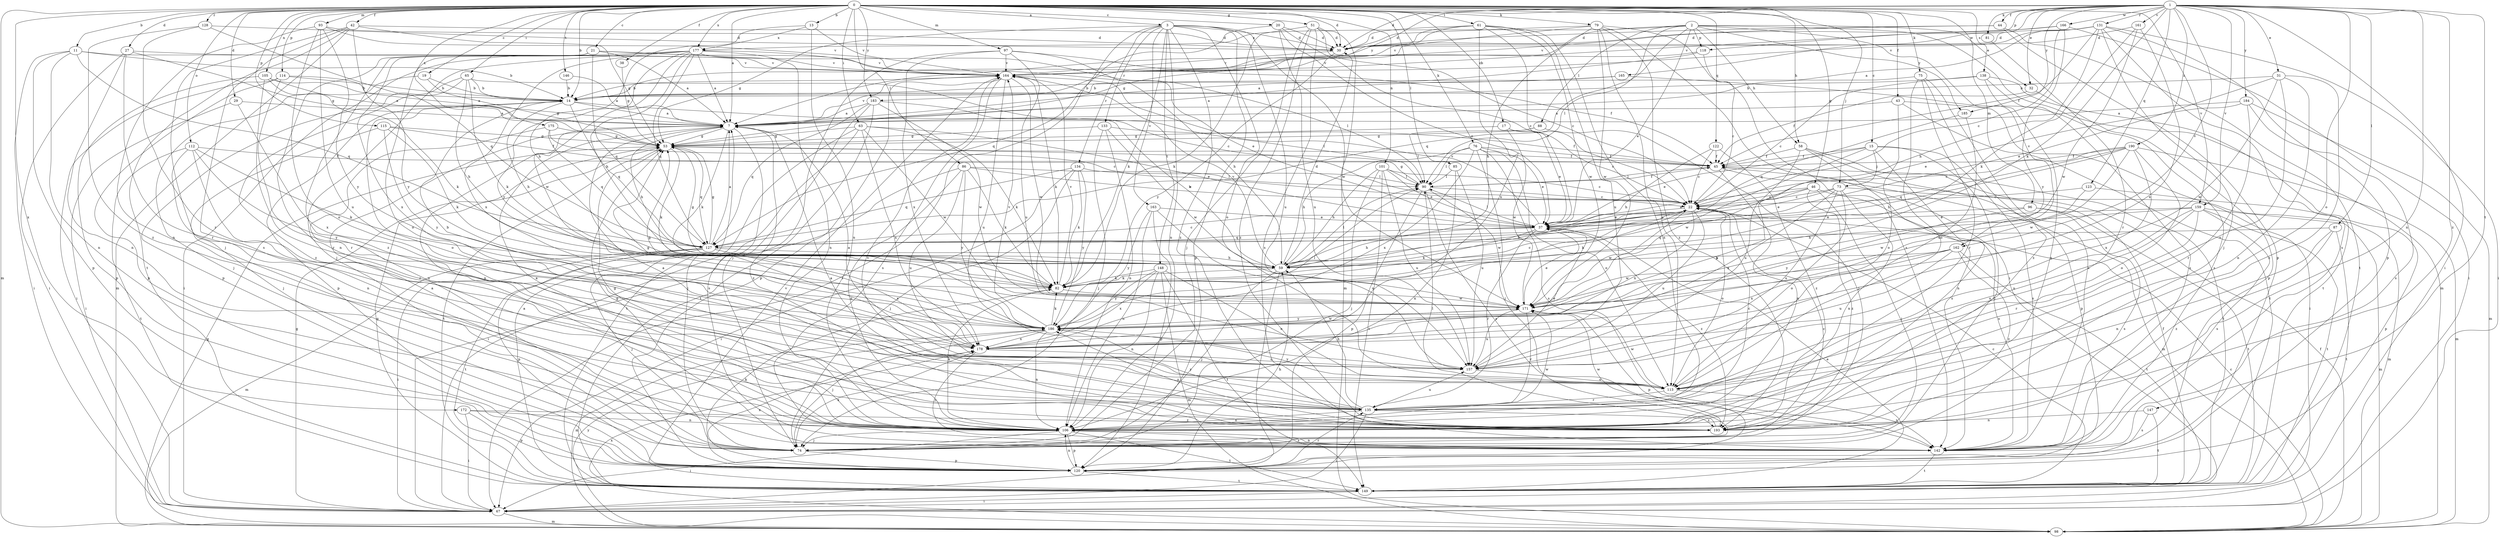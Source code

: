 strict digraph  {
0;
1;
2;
3;
7;
11;
13;
14;
15;
17;
19;
20;
21;
22;
27;
29;
30;
31;
32;
37;
38;
42;
43;
44;
45;
46;
51;
53;
58;
59;
61;
63;
65;
67;
73;
74;
75;
76;
79;
81;
82;
85;
86;
87;
88;
90;
93;
96;
97;
98;
101;
105;
106;
112;
113;
114;
115;
118;
120;
122;
123;
127;
128;
131;
133;
134;
135;
138;
142;
146;
147;
148;
149;
157;
159;
161;
162;
163;
164;
165;
166;
171;
172;
175;
177;
178;
183;
184;
185;
186;
190;
193;
0 -> 3  [label=a];
0 -> 7  [label=a];
0 -> 11  [label=b];
0 -> 13  [label=b];
0 -> 14  [label=b];
0 -> 15  [label=c];
0 -> 17  [label=c];
0 -> 19  [label=c];
0 -> 20  [label=c];
0 -> 21  [label=c];
0 -> 27  [label=d];
0 -> 29  [label=d];
0 -> 30  [label=d];
0 -> 38  [label=f];
0 -> 42  [label=f];
0 -> 43  [label=f];
0 -> 46  [label=g];
0 -> 51  [label=g];
0 -> 58  [label=h];
0 -> 61  [label=i];
0 -> 63  [label=i];
0 -> 65  [label=i];
0 -> 73  [label=j];
0 -> 75  [label=k];
0 -> 76  [label=k];
0 -> 79  [label=k];
0 -> 85  [label=l];
0 -> 86  [label=l];
0 -> 93  [label=m];
0 -> 96  [label=m];
0 -> 97  [label=m];
0 -> 98  [label=m];
0 -> 101  [label=n];
0 -> 105  [label=n];
0 -> 112  [label=o];
0 -> 114  [label=p];
0 -> 115  [label=p];
0 -> 122  [label=q];
0 -> 128  [label=r];
0 -> 138  [label=s];
0 -> 146  [label=t];
0 -> 159  [label=v];
0 -> 172  [label=x];
0 -> 175  [label=x];
0 -> 177  [label=x];
0 -> 183  [label=y];
1 -> 30  [label=d];
1 -> 31  [label=e];
1 -> 32  [label=e];
1 -> 44  [label=f];
1 -> 67  [label=i];
1 -> 81  [label=k];
1 -> 82  [label=k];
1 -> 87  [label=l];
1 -> 106  [label=n];
1 -> 113  [label=o];
1 -> 118  [label=p];
1 -> 123  [label=q];
1 -> 131  [label=r];
1 -> 147  [label=t];
1 -> 159  [label=v];
1 -> 161  [label=v];
1 -> 162  [label=v];
1 -> 165  [label=w];
1 -> 166  [label=w];
1 -> 183  [label=y];
1 -> 184  [label=y];
1 -> 185  [label=y];
1 -> 190  [label=z];
1 -> 193  [label=z];
2 -> 14  [label=b];
2 -> 32  [label=e];
2 -> 37  [label=e];
2 -> 58  [label=h];
2 -> 88  [label=l];
2 -> 90  [label=l];
2 -> 98  [label=m];
2 -> 118  [label=p];
2 -> 127  [label=q];
2 -> 162  [label=v];
2 -> 177  [label=x];
2 -> 185  [label=y];
3 -> 30  [label=d];
3 -> 53  [label=g];
3 -> 67  [label=i];
3 -> 82  [label=k];
3 -> 106  [label=n];
3 -> 113  [label=o];
3 -> 120  [label=p];
3 -> 133  [label=r];
3 -> 134  [label=r];
3 -> 148  [label=t];
3 -> 157  [label=u];
3 -> 163  [label=v];
3 -> 171  [label=w];
3 -> 193  [label=z];
7 -> 53  [label=g];
7 -> 59  [label=h];
7 -> 82  [label=k];
7 -> 106  [label=n];
7 -> 142  [label=s];
7 -> 164  [label=v];
7 -> 193  [label=z];
11 -> 14  [label=b];
11 -> 67  [label=i];
11 -> 106  [label=n];
11 -> 120  [label=p];
11 -> 127  [label=q];
11 -> 164  [label=v];
13 -> 59  [label=h];
13 -> 106  [label=n];
13 -> 164  [label=v];
13 -> 177  [label=x];
14 -> 7  [label=a];
14 -> 59  [label=h];
14 -> 90  [label=l];
14 -> 113  [label=o];
14 -> 120  [label=p];
14 -> 127  [label=q];
15 -> 37  [label=e];
15 -> 45  [label=f];
15 -> 73  [label=j];
15 -> 74  [label=j];
15 -> 106  [label=n];
15 -> 142  [label=s];
15 -> 171  [label=w];
17 -> 22  [label=c];
17 -> 37  [label=e];
17 -> 53  [label=g];
17 -> 171  [label=w];
19 -> 14  [label=b];
19 -> 53  [label=g];
19 -> 74  [label=j];
20 -> 22  [label=c];
20 -> 30  [label=d];
20 -> 37  [label=e];
20 -> 127  [label=q];
20 -> 157  [label=u];
21 -> 7  [label=a];
21 -> 90  [label=l];
21 -> 106  [label=n];
21 -> 113  [label=o];
21 -> 127  [label=q];
21 -> 164  [label=v];
21 -> 178  [label=x];
21 -> 193  [label=z];
22 -> 37  [label=e];
22 -> 59  [label=h];
22 -> 82  [label=k];
22 -> 113  [label=o];
22 -> 157  [label=u];
22 -> 171  [label=w];
22 -> 178  [label=x];
27 -> 53  [label=g];
27 -> 67  [label=i];
27 -> 106  [label=n];
27 -> 135  [label=r];
27 -> 164  [label=v];
29 -> 7  [label=a];
29 -> 67  [label=i];
29 -> 178  [label=x];
30 -> 164  [label=v];
30 -> 186  [label=y];
31 -> 14  [label=b];
31 -> 37  [label=e];
31 -> 106  [label=n];
31 -> 113  [label=o];
31 -> 171  [label=w];
31 -> 193  [label=z];
32 -> 45  [label=f];
32 -> 120  [label=p];
37 -> 59  [label=h];
37 -> 82  [label=k];
37 -> 90  [label=l];
37 -> 127  [label=q];
37 -> 135  [label=r];
37 -> 164  [label=v];
37 -> 193  [label=z];
38 -> 53  [label=g];
42 -> 30  [label=d];
42 -> 53  [label=g];
42 -> 74  [label=j];
42 -> 98  [label=m];
42 -> 142  [label=s];
42 -> 149  [label=t];
42 -> 186  [label=y];
43 -> 7  [label=a];
43 -> 67  [label=i];
43 -> 113  [label=o];
43 -> 149  [label=t];
44 -> 30  [label=d];
44 -> 120  [label=p];
44 -> 149  [label=t];
44 -> 164  [label=v];
45 -> 90  [label=l];
45 -> 98  [label=m];
45 -> 106  [label=n];
46 -> 22  [label=c];
46 -> 37  [label=e];
46 -> 74  [label=j];
46 -> 142  [label=s];
46 -> 186  [label=y];
46 -> 193  [label=z];
51 -> 22  [label=c];
51 -> 30  [label=d];
51 -> 74  [label=j];
51 -> 82  [label=k];
51 -> 98  [label=m];
51 -> 142  [label=s];
51 -> 193  [label=z];
53 -> 45  [label=f];
53 -> 82  [label=k];
53 -> 127  [label=q];
53 -> 149  [label=t];
58 -> 45  [label=f];
58 -> 120  [label=p];
58 -> 142  [label=s];
58 -> 149  [label=t];
58 -> 157  [label=u];
59 -> 30  [label=d];
59 -> 53  [label=g];
59 -> 67  [label=i];
59 -> 74  [label=j];
59 -> 82  [label=k];
59 -> 90  [label=l];
59 -> 164  [label=v];
61 -> 7  [label=a];
61 -> 30  [label=d];
61 -> 37  [label=e];
61 -> 106  [label=n];
61 -> 157  [label=u];
61 -> 164  [label=v];
61 -> 171  [label=w];
61 -> 178  [label=x];
63 -> 37  [label=e];
63 -> 53  [label=g];
63 -> 74  [label=j];
63 -> 82  [label=k];
63 -> 149  [label=t];
63 -> 171  [label=w];
63 -> 178  [label=x];
65 -> 14  [label=b];
65 -> 22  [label=c];
65 -> 59  [label=h];
65 -> 82  [label=k];
65 -> 120  [label=p];
65 -> 193  [label=z];
67 -> 53  [label=g];
67 -> 98  [label=m];
73 -> 22  [label=c];
73 -> 37  [label=e];
73 -> 98  [label=m];
73 -> 106  [label=n];
73 -> 113  [label=o];
73 -> 157  [label=u];
73 -> 178  [label=x];
74 -> 7  [label=a];
74 -> 22  [label=c];
74 -> 120  [label=p];
74 -> 178  [label=x];
75 -> 14  [label=b];
75 -> 113  [label=o];
75 -> 135  [label=r];
75 -> 142  [label=s];
75 -> 193  [label=z];
76 -> 37  [label=e];
76 -> 45  [label=f];
76 -> 59  [label=h];
76 -> 74  [label=j];
76 -> 90  [label=l];
76 -> 113  [label=o];
76 -> 142  [label=s];
76 -> 178  [label=x];
79 -> 30  [label=d];
79 -> 53  [label=g];
79 -> 59  [label=h];
79 -> 67  [label=i];
79 -> 113  [label=o];
79 -> 142  [label=s];
79 -> 171  [label=w];
79 -> 193  [label=z];
81 -> 135  [label=r];
82 -> 22  [label=c];
82 -> 164  [label=v];
82 -> 171  [label=w];
85 -> 90  [label=l];
85 -> 106  [label=n];
85 -> 157  [label=u];
86 -> 22  [label=c];
86 -> 67  [label=i];
86 -> 82  [label=k];
86 -> 90  [label=l];
86 -> 106  [label=n];
86 -> 157  [label=u];
86 -> 186  [label=y];
87 -> 106  [label=n];
87 -> 127  [label=q];
87 -> 149  [label=t];
87 -> 193  [label=z];
88 -> 53  [label=g];
88 -> 74  [label=j];
88 -> 90  [label=l];
90 -> 22  [label=c];
90 -> 45  [label=f];
90 -> 53  [label=g];
90 -> 120  [label=p];
90 -> 142  [label=s];
90 -> 171  [label=w];
93 -> 30  [label=d];
93 -> 106  [label=n];
93 -> 113  [label=o];
93 -> 157  [label=u];
93 -> 164  [label=v];
93 -> 186  [label=y];
96 -> 37  [label=e];
96 -> 142  [label=s];
96 -> 149  [label=t];
96 -> 186  [label=y];
97 -> 45  [label=f];
97 -> 59  [label=h];
97 -> 74  [label=j];
97 -> 157  [label=u];
97 -> 164  [label=v];
97 -> 178  [label=x];
98 -> 22  [label=c];
98 -> 45  [label=f];
98 -> 53  [label=g];
98 -> 178  [label=x];
98 -> 186  [label=y];
101 -> 22  [label=c];
101 -> 37  [label=e];
101 -> 59  [label=h];
101 -> 74  [label=j];
101 -> 90  [label=l];
101 -> 149  [label=t];
101 -> 157  [label=u];
105 -> 7  [label=a];
105 -> 14  [label=b];
105 -> 82  [label=k];
105 -> 120  [label=p];
105 -> 135  [label=r];
106 -> 7  [label=a];
106 -> 53  [label=g];
106 -> 67  [label=i];
106 -> 74  [label=j];
106 -> 82  [label=k];
106 -> 120  [label=p];
106 -> 142  [label=s];
106 -> 149  [label=t];
106 -> 171  [label=w];
112 -> 45  [label=f];
112 -> 82  [label=k];
112 -> 106  [label=n];
112 -> 135  [label=r];
112 -> 149  [label=t];
112 -> 186  [label=y];
113 -> 135  [label=r];
113 -> 142  [label=s];
113 -> 171  [label=w];
113 -> 186  [label=y];
114 -> 7  [label=a];
114 -> 14  [label=b];
114 -> 67  [label=i];
114 -> 120  [label=p];
114 -> 135  [label=r];
115 -> 45  [label=f];
115 -> 53  [label=g];
115 -> 74  [label=j];
115 -> 82  [label=k];
115 -> 186  [label=y];
118 -> 7  [label=a];
118 -> 22  [label=c];
118 -> 164  [label=v];
120 -> 59  [label=h];
120 -> 82  [label=k];
120 -> 106  [label=n];
120 -> 135  [label=r];
120 -> 149  [label=t];
120 -> 178  [label=x];
122 -> 22  [label=c];
122 -> 45  [label=f];
122 -> 59  [label=h];
122 -> 193  [label=z];
123 -> 22  [label=c];
123 -> 120  [label=p];
123 -> 171  [label=w];
127 -> 7  [label=a];
127 -> 22  [label=c];
127 -> 53  [label=g];
127 -> 59  [label=h];
127 -> 67  [label=i];
127 -> 74  [label=j];
127 -> 98  [label=m];
127 -> 120  [label=p];
127 -> 149  [label=t];
127 -> 178  [label=x];
128 -> 30  [label=d];
128 -> 127  [label=q];
128 -> 135  [label=r];
128 -> 193  [label=z];
131 -> 7  [label=a];
131 -> 30  [label=d];
131 -> 45  [label=f];
131 -> 59  [label=h];
131 -> 67  [label=i];
131 -> 74  [label=j];
131 -> 120  [label=p];
131 -> 142  [label=s];
131 -> 164  [label=v];
133 -> 45  [label=f];
133 -> 53  [label=g];
133 -> 74  [label=j];
133 -> 106  [label=n];
133 -> 171  [label=w];
134 -> 67  [label=i];
134 -> 74  [label=j];
134 -> 82  [label=k];
134 -> 90  [label=l];
134 -> 127  [label=q];
134 -> 186  [label=y];
135 -> 7  [label=a];
135 -> 22  [label=c];
135 -> 59  [label=h];
135 -> 67  [label=i];
135 -> 106  [label=n];
135 -> 157  [label=u];
135 -> 186  [label=y];
135 -> 193  [label=z];
138 -> 14  [label=b];
138 -> 22  [label=c];
138 -> 142  [label=s];
138 -> 149  [label=t];
138 -> 193  [label=z];
142 -> 53  [label=g];
142 -> 106  [label=n];
142 -> 149  [label=t];
146 -> 7  [label=a];
146 -> 14  [label=b];
147 -> 106  [label=n];
147 -> 142  [label=s];
147 -> 149  [label=t];
148 -> 82  [label=k];
148 -> 98  [label=m];
148 -> 106  [label=n];
148 -> 113  [label=o];
148 -> 149  [label=t];
148 -> 178  [label=x];
148 -> 186  [label=y];
149 -> 7  [label=a];
149 -> 22  [label=c];
149 -> 37  [label=e];
149 -> 45  [label=f];
149 -> 53  [label=g];
149 -> 67  [label=i];
149 -> 164  [label=v];
157 -> 7  [label=a];
157 -> 37  [label=e];
157 -> 113  [label=o];
159 -> 37  [label=e];
159 -> 59  [label=h];
159 -> 98  [label=m];
159 -> 113  [label=o];
159 -> 135  [label=r];
159 -> 142  [label=s];
159 -> 149  [label=t];
159 -> 157  [label=u];
161 -> 30  [label=d];
161 -> 82  [label=k];
161 -> 171  [label=w];
161 -> 178  [label=x];
162 -> 59  [label=h];
162 -> 149  [label=t];
162 -> 157  [label=u];
162 -> 171  [label=w];
162 -> 178  [label=x];
162 -> 193  [label=z];
163 -> 37  [label=e];
163 -> 106  [label=n];
163 -> 120  [label=p];
163 -> 157  [label=u];
163 -> 186  [label=y];
164 -> 14  [label=b];
164 -> 82  [label=k];
164 -> 120  [label=p];
164 -> 142  [label=s];
164 -> 157  [label=u];
164 -> 171  [label=w];
165 -> 7  [label=a];
165 -> 14  [label=b];
165 -> 142  [label=s];
166 -> 22  [label=c];
166 -> 30  [label=d];
166 -> 67  [label=i];
166 -> 164  [label=v];
166 -> 186  [label=y];
171 -> 37  [label=e];
171 -> 120  [label=p];
171 -> 135  [label=r];
171 -> 157  [label=u];
171 -> 186  [label=y];
172 -> 67  [label=i];
172 -> 106  [label=n];
172 -> 120  [label=p];
172 -> 193  [label=z];
175 -> 22  [label=c];
175 -> 53  [label=g];
175 -> 106  [label=n];
175 -> 127  [label=q];
177 -> 7  [label=a];
177 -> 37  [label=e];
177 -> 59  [label=h];
177 -> 67  [label=i];
177 -> 74  [label=j];
177 -> 106  [label=n];
177 -> 127  [label=q];
177 -> 164  [label=v];
177 -> 171  [label=w];
177 -> 178  [label=x];
177 -> 186  [label=y];
178 -> 14  [label=b];
178 -> 53  [label=g];
178 -> 142  [label=s];
178 -> 157  [label=u];
183 -> 7  [label=a];
183 -> 59  [label=h];
183 -> 67  [label=i];
183 -> 127  [label=q];
183 -> 149  [label=t];
183 -> 171  [label=w];
184 -> 7  [label=a];
184 -> 37  [label=e];
184 -> 98  [label=m];
184 -> 135  [label=r];
184 -> 142  [label=s];
185 -> 127  [label=q];
185 -> 157  [label=u];
186 -> 53  [label=g];
186 -> 74  [label=j];
186 -> 82  [label=k];
186 -> 90  [label=l];
186 -> 98  [label=m];
186 -> 106  [label=n];
186 -> 164  [label=v];
186 -> 171  [label=w];
186 -> 178  [label=x];
190 -> 22  [label=c];
190 -> 45  [label=f];
190 -> 59  [label=h];
190 -> 98  [label=m];
190 -> 113  [label=o];
190 -> 127  [label=q];
190 -> 171  [label=w];
190 -> 178  [label=x];
193 -> 7  [label=a];
193 -> 90  [label=l];
193 -> 164  [label=v];
193 -> 171  [label=w];
193 -> 186  [label=y];
}
